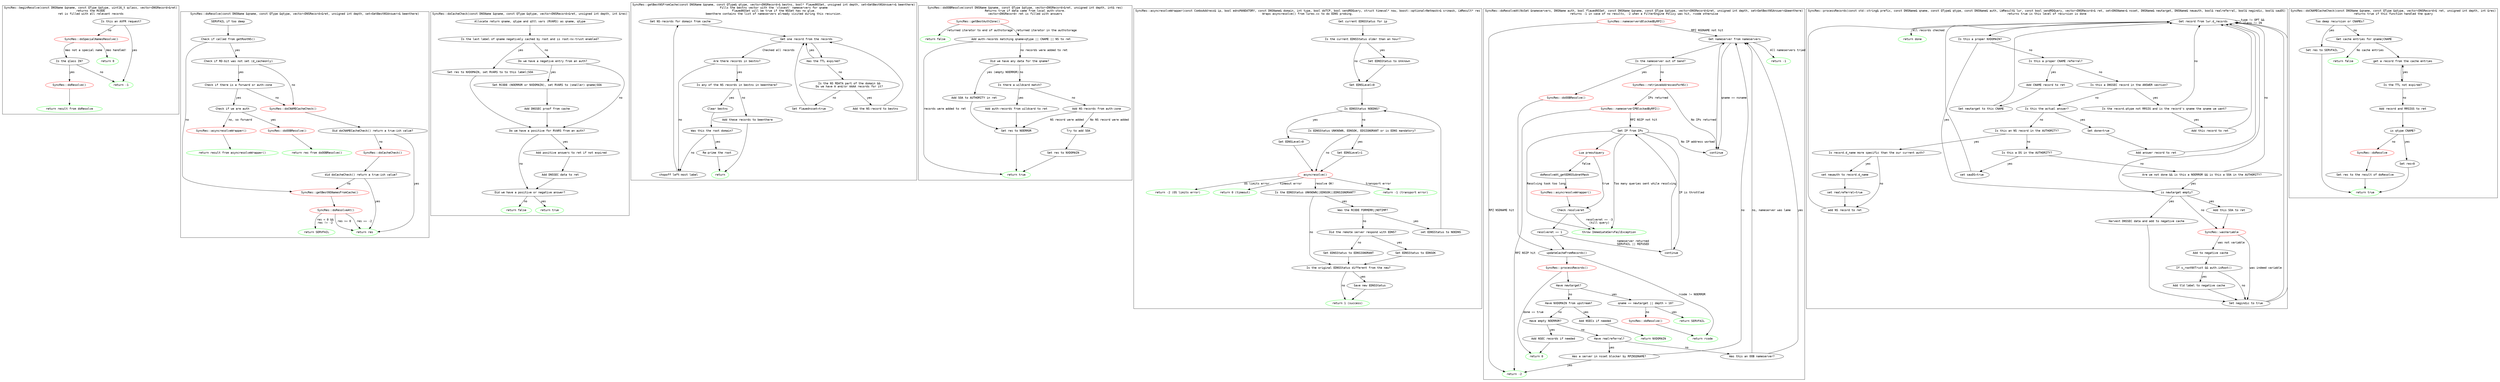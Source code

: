 digraph {
  graph [fontname = "monospace"];
  node [fontname = "monospace"];
  edge [fontname = "monospace"];

  subgraph cluster_beginResolve {
    label="SyncRes::beginResolve(const DNSName &qname, const QType &qtype, uint16_t qclass, vector<DNSRecord>&ret)\nreturns the RCODE\nret is filled with all relevant records";

    beginResolve_doResolve [label="SyncRes::doResolve()", color=red];
    beginResolve_doSpecialNamesResolve [label="SyncRes::doSpecialNamesResolve()", color=red]

    "Is this an AXFR request?";
    "Is this an AXFR request?" -> beginResolve_return_minus_1 [label=yes];
    "Is this an AXFR request?" -> beginResolve_doSpecialNamesResolve [label=no];

    beginResolve_doSpecialNamesResolve -> "Is the qlass IN?" [label="Was not a special name"];
    beginResolve_doSpecialNamesResolve -> beginResolve_return_0 [label="Was handled!"];

    "Is the qlass IN?" -> beginResolve_return_minus_1 [label=no];
    "Is the qlass IN?" -> beginResolve_doResolve [label=yes];
    beginResolve_doResolve -> beginResolve_return_doResolve;
    beginResolve_return_doResolve [label="return result from doResolve", color=green];
    beginResolve_return_0 [label="return 0", color=green];
    beginResolve_return_minus_1 [label="return -1", color=green];
  }

  subgraph cluster_doResolve {
    label="SyncRes::doResolve(const DNSName &qname, const QType &qtype, vector<DNSRecord>&ret, unsigned int depth, set<GetBestNSAnswer>& beenthere)";

    doResolve_doOOBResolve [label="SyncRes::doOOBResolve()", color=red];
    doResolve_doCNAMECacheCheck [label="SyncRes::doCNAMECacheCheck()", color=red];
    doResolve_asyncresolveWrapper [label="SyncRes::asyncresolveWrapper()", color=red];
    doResolve_doCacheCheck [label="SyncRes::doCacheCheck()", color=red];
    doResolve_getBestNSNamesFromCache [label="SyncRes::getBestNSNamesFromCache()", color=red];
    doResolve_doResolveAt [label="SyncRes::doResolveAt()", color=red];

    doResolve_return_res [label="return res", color=green];
    doResolve_return_servfail [label="return SERVFAIL", color=green];

    "SERVFAIL if too deep" -> "Check if called from getRootNS()";
    "Check if called from getRootNS()" -> "Check if RD-bit was not set (d_cacheonly)" [label=yes];
    "Check if called from getRootNS()" -> doResolve_getBestNSNamesFromCache [label=no];
    "Check if RD-bit was not set (d_cacheonly)" -> doResolve_doCNAMECacheCheck [label=no];
    "Check if RD-bit was not set (d_cacheonly)" -> "Check if there is a forward or auth-zone" [label=yes];
    "Check if there is a forward or auth-zone" -> doResolve_doCNAMECacheCheck [label=no];
    "Check if there is a forward or auth-zone" -> "Check if we are auth" [label=yes];
    "Check if we are auth" -> doResolve_asyncresolveWrapper [label="no, so forward"];
    "Check if we are auth" -> doResolve_doOOBResolve [label=yes];
    doResolve_doOOBResolve -> "return res from doOOBResolve()";
    "return res from doOOBResolve()" [color=green];
    doResolve_asyncresolveWrapper -> "return result from asyncresolveWrapper()";
    "return result from asyncresolveWrapper()" [color=green];
    doResolve_doCNAMECacheCheck -> "Did doCNAMECacheCheck() return a true-ish value?";
    "Did doCNAMECacheCheck() return a true-ish value?" -> doResolve_return_res [label=yes];
    "Did doCNAMECacheCheck() return a true-ish value?" -> doResolve_doCacheCheck [label=no];
    doResolve_doCacheCheck -> "did doCacheCheck() return a true-ish value?";
    "did doCacheCheck() return a true-ish value?" -> doResolve_return_res [label=yes];
    "did doCacheCheck() return a true-ish value?" -> doResolve_getBestNSNamesFromCache [label=no];

    doResolve_getBestNSNamesFromCache -> doResolve_doResolveAt;
    doResolve_doResolveAt -> doResolve_return_res [label="res == -2"];
    doResolve_doResolveAt -> doResolve_return_servfail [label="res < 0 &&\nres != -2"];
    doResolve_doResolveAt -> doResolve_return_res [label="res >= 0"];
  }

  subgraph cluster_doCacheCheck {
    label="SyncRes::doCacheCheck(const DNSName &qname, const QType &qtype, vector<DNSRecord>&ret, unsigned int depth, int &res)";

    doCacheCheck_return_false [label="return false", color=green];
    "Did we have a positive or negative answer?" -> doCacheCheck_return_true [label=yes];
    "Did we have a positive or negative answer?" -> doCacheCheck_return_false [label=no];
    doCacheCheck_return_true [label="return true", color=green];

    "Allocate return qname, qtype and qttl vars (RVARS) as qname, qtype" -> "Is the last label of qname negatively cached by root and is root-nx-trust enabled?";

    "Is the last label of qname negatively cached by root and is root-nx-trust enabled?" -> "Set res to NXDOMAIN, set RVARS to to this label|SOA" [label=yes];
    "Is the last label of qname negatively cached by root and is root-nx-trust enabled?" -> "Do we have a negative entry from an auth?" [label=no];
    "Do we have a negative entry from an auth?" -> "Set RCODE (NOERROR or NXDOMAIN), set RVARS to (smaller) qname|SOA" [label=yes];
    "Set RCODE (NOERROR or NXDOMAIN), set RVARS to (smaller) qname|SOA" -> "Add DNSSEC proof from cache";
    "Set res to NXDOMAIN, set RVARS to to this label|SOA" -> "Do we have a positive for RVARS from an auth?";

    "Do we have a negative entry from an auth?" -> "Do we have a positive for RVARS from an auth?" [label=no];

    "Do we have a positive for RVARS from an auth?" -> "Did we have a positive or negative answer?" [label=no];
    "Add DNSSEC proof from cache" -> "Do we have a positive for RVARS from an auth?";

    "Do we have a positive for RVARS from an auth?" -> "Add positive answers to ret if not expired" [label=yes];
    "Add positive answers to ret if not expired" -> "Add DNSSEC data to ret";
    "Add DNSSEC data to ret" -> "Did we have a positive or negative answer?";
  }

  subgraph cluster_getBestNSFromCache {
    label="SyncRes::getBestNSFromCache(const DNSName &qname, const QType& qtype, vector<DNSRecord>& bestns, bool* flawedNSSet, unsigned int depth, set<GetBestNSAnswer>& beenthere)\nFills the bestns vector with the 'closest' nameservers for qname\nflawedNSSet will be true if the NSSet has no glue.\nbeenthere contains the list of nameservers already visited during this recursion.";

    getBestNSFromCache_return [label="return", color=green];

    getBestNSFromCache_chopoff_continue -> "Get NS-records for domain from cache" -> "Get one record from the records" -> "Has the TTL expired?";
    "Get one record from the records" -> "Are there records in bestns?" [label="Checked all records"];

    "Has the TTL expired?" -> "Get one record from the records" [label=yes];
    "Has the TTL expired?" -> "Is the NS RDATA part of the domain &&\nDo we have A and/or AAAA records for it?" [label=no];
    "Is the NS RDATA part of the domain &&\nDo we have A and/or AAAA records for it?" -> "Set flawednsset=true" [label=no];

    "Is the NS RDATA part of the domain &&\nDo we have A and/or AAAA records for it?" -> "Add the NS-record to bestns" [label=yes];
    "Add the NS-record to bestns" -> "Get one record from the records";

    "Set flawednsset=true" -> "Get one record from the records";

    "Are there records in bestns?" -> getBestNSFromCache_chopoff_continue [label=no];
    "Are there records in bestns?" -> "Is any of the NS records in bestns in beenthere?" [label=yes];


    "Is any of the NS records in bestns in beenthere?" -> "Add these records to beenthere" [label=no];
    "Add these records to beenthere" -> getBestNSFromCache_return;

    "Is any of the NS records in bestns in beenthere?" -> "Clear bestns" [label=yes];
    "Clear bestns" -> "Was this the root domain?";
    "Was this the root domain?" -> getBestNSFromCache_chopoff_continue [label=no];
    "Was this the root domain?" -> "Re-prime the root" [label=yes];
    "Re-prime the root" -> getBestNSFromCache_return;
    getBestNSFromCache_chopoff_continue [label="chopoff left-most label"];

    {rank=sink; getBestNSFromCache_chopoff_continue; getBestNSFromCache_return}
  }

  subgraph cluster_doOOBResolve {
    label="SyncRes::doOOBResolve(const DNSName &qname, const QType &qtype, vector<DNSRecord>&ret, unsigned int depth, int& res)\nReturns true if data came from local auth-store.\nvector<DNSRecord> ret is filled with answers";

    doOOBResolve_getBestAuthZone [label="SyncRes::getBestAuthZone()", color=red];
    doOOBResolve_return_false [label="return false", color=green];
    doOOBResolve_return_true [label="return true", color=green];

    doOOBResolve_getBestAuthZone -> doOOBResolve_return_false [label="returned iterator to end of authstorage"];
    doOOBResolve_getBestAuthZone -> "Add auth-records matching qname+qtype || CNAME || NS to ret" [label="returned iterator in the authstorage"];
    "Add auth-records matching qname+qtype || CNAME || NS to ret" -> doOOBResolve_return_true [label="records were added to ret"]
    "Add auth-records matching qname+qtype || CNAME || NS to ret" -> "Did we have any data for the qname?" [label="no records were added to ret"];

    "Did we have any data for the qname?" -> "Add SOA to AUTHORITY in ret" [label="yes (empty NOERROR)"];
    "Add SOA to AUTHORITY in ret" -> "Set res to NOERROR" -> doOOBResolve_return_true;

    "Did we have any data for the qname?" -> "Is there a wildcard match?" [label=no];
    "Is there a wildcard match?" -> "Add auth-records from wildcard to ret" [label=yes];
    "Add auth-records from wildcard to ret" -> "Set res to NOERROR";

    "Is there a wildcard match?" -> "Add NS-records from auth-zone" [label=no];

    "Add NS-records from auth-zone" -> "Set res to NOERROR" [label="NS record were added"];
    "Add NS-records from auth-zone" -> "Try to add SOA" [label="No NS record were added"];

    "Try to add SOA" -> "Set res to NXDOMAIN" -> doOOBResolve_return_true;
  }

  subgraph cluster_asyncresolveWrapper {
    label="SyncRes::asyncresolveWrapper(const ComboAddress& ip, bool ednsMANDATORY, const DNSName& domain, int type, bool doTCP, bool sendRDQuery, struct timeval* now, boost::optional<Netmask>& srcmask, LWResult* res\nWraps asyncresolve() from lwres.cc to do EDNS probing.";

    {rank=min; "Get current EDNSStatus for ip"}

    asyncresolveWrapper_asyncresolve [label="asyncresolve()", color=red];
    asyncresolveWrapper_return_minus_1 [label="return -1 (transport error)", color=green];
    asyncresolveWrapper_return_minus_2 [label="return -2 (OS limits error)", color=green];
    asyncresolveWrapper_return_0 [label="return 0 (timeout)", color=green];
    asyncresolveWrapper_return_1 [label="return 1 (success)", color=green];
    asyncresolveWrapper_setEDNSLevel_0 [label="Set EDNSLevel=0"]
    asyncresolveWrapper_setEDNSLevel_0 -> "Is EDNSStatus NOEDNS?";

    "Get current EDNSStatus for ip" -> "Is the current EDNSStatus older than an hour?";
    "Is the current EDNSStatus older than an hour?" -> "Set EDNSStatus to Unknown" [label=yes];
    "Set EDNSStatus to Unknown" -> asyncresolveWrapper_setEDNSLevel_0;
    "Is the current EDNSStatus older than an hour?" -> asyncresolveWrapper_setEDNSLevel_0 [label=no];

    "Is EDNSStatus NOEDNS?" -> "Set EDNSLevel=0" [label=yes]
    "Set EDNSLevel=0" -> asyncresolveWrapper_asyncresolve;

    "Is EDNSStatus NOEDNS?" -> "Is EDNSStatus UNKNOWN, EDNSOK, EDSIGNORANT or is EDNS mandatory?" [label=no]
    "Is EDNSStatus UNKNOWN, EDNSOK, EDSIGNORANT or is EDNS mandatory?" -> "Set EDNSLevel=1" [label=yes]
    "Set EDNSLevel=1" -> asyncresolveWrapper_asyncresolve;
    "Is EDNSStatus UNKNOWN, EDNSOK, EDSIGNORANT or is EDNS mandatory?" ->  asyncresolveWrapper_asyncresolve [label=no];

    asyncresolveWrapper_asyncresolve -> asyncresolveWrapper_return_minus_1 [label="transport error"];
    asyncresolveWrapper_asyncresolve -> asyncresolveWrapper_return_minus_2 [label="OS limits error"];
    asyncresolveWrapper_asyncresolve -> asyncresolveWrapper_return_0 [label="timeout error"];
    asyncresolveWrapper_asyncresolve -> "Is the EDNSStatus UNKNOWN||EDNSOK||EDNSIGNORANT?" [label="resolve OK!"];

    "Is the EDNSStatus UNKNOWN||EDNSOK||EDNSIGNORANT?" -> "Was the RCODE FORMERR||NOTIMP?" [label=yes];
    "Was the RCODE FORMERR||NOTIMP?" -> "set EDNSStatus to NOEDNS" [label=yes];
    "set EDNSStatus to NOEDNS" -> "Is EDNSStatus NOEDNS?";

    "Was the RCODE FORMERR||NOTIMP?" -> "Did the remote server respond with EDNS?" [label=no];
    "Did the remote server respond with EDNS?" -> "Set EDNSStatus to EDNSOK" [label=yes];
    "Set EDNSStatus to EDNSOK" -> "Is the original EDNSStatus different from the new?";

    "Did the remote server respond with EDNS?" -> "Set EDNSStatus to EDNSIGNORANT" [label=no];
    "Set EDNSStatus to EDNSIGNORANT" -> "Is the original EDNSStatus different from the new?";

    "Is the EDNSStatus UNKNOWN||EDNSOK||EDNSIGNORANT?" -> "Is the original EDNSStatus different from the new?" [label=no];
    "Is the original EDNSStatus different from the new?" -> "Save new EDNSStatus" [label=yes];
    "Is the original EDNSStatus different from the new?" -> asyncresolveWrapper_return_1 [label=no];
    "Save new EDNSStatus" -> asyncresolveWrapper_return_1;
  }

  subgraph cluster_doResolveAt {
    label="SyncRes::doResolveAt(NsSet &nameservers, DNSName auth, bool flawedNSSet, const DNSName &qname, const QType &qtype, vector<DNSRecord>&ret, unsigned int depth, set<GetBestNSAnswer>&beenthere)\nreturns -1 in case of no results, -2 when a FilterEngine Policy was hit, rcode otherwise";

    doResolveAt_nameServersBlockedByRPZ [label="SyncRes::nameserversBlockedByRPZ()", color=red];
    doResolveAt_doOOBResolve_for_NS [label="SyncRes::doOOBResolve()", color=red];
    doResolveAt_retrieveAddressesForNS [label="SyncRes::retrieveAddressesForNS()", color=red];
    doResolveAt_nameserverIPBlockedByRPZ [label="SyncRes::nameserverIPBlockedByRPZ()", color=red];
    doResolveAt_Lua_preoutquery [label="Lua preoutquery", color=red];
    doResolveAt_asyncresolveWrapper [label="SyncRes::asyncresolveWrapper()", color=red];
    doResolveAt_processRecords [label="SyncRes::processRecords()", color=red];
    doResolveAt_doResolve [label="SyncRes::doResolve()", color=red];

    doResolveAt_return_minus_2 [label="return -2", color=green];
    doResolveAt_return_minus_1 [label="return -1", color=green];
    doResolveAt_return_0 [label="return 0", color=green];
    doResolveAt_return_rcode [label="return rcode", color=green];
    doResolveAt_return_servfail [label="return SERVFAIL", color=green];
    doResolveAt_return_nxdomain [label="return NXDOMAIN", color=green];

    doResolveAt_mainloop_continue [label="continue"];
    doResolveAt_mainloop_continue -> "Get nameserver from nameservers";

    doResolveAt_nsiploop_continue [label="continue"];
    doResolveAt_nsiploop_continue -> "Get IP from IPs";

    doResolveAt_nameServersBlockedByRPZ -> doResolveAt_return_minus_2 [label="RPZ NSDNAME hit"];
    doResolveAt_nameServersBlockedByRPZ ->  "Get nameserver from nameservers" [lhead=cluster_doResolveAt_mainloop, label="RPZ NSDNAME not hit"];

    doResolveAt_ImmediateServFailException [label="throw ImmediateServFailException", color=green];

    "Get nameserver from nameservers" -> doResolveAt_mainloop_continue [label="qname == nsname"];
    "Get nameserver from nameservers" -> doResolveAt_return_minus_1 [label="All nameservers tried"];
    "Get nameserver from nameservers" -> "Is the nameserver out of band?";
    "Is the nameserver out of band?" -> doResolveAt_doOOBResolve_for_NS [label=yes];
    doResolveAt_doOOBResolve_for_NS -> "updateCacheFromRecords()";
    "Is the nameserver out of band?" -> doResolveAt_retrieveAddressesForNS [label=no];
    doResolveAt_retrieveAddressesForNS -> doResolveAt_mainloop_continue [label="No IPs returned"];
    doResolveAt_retrieveAddressesForNS -> doResolveAt_nameserverIPBlockedByRPZ [label="IPs returned"];
    doResolveAt_nameserverIPBlockedByRPZ -> doResolveAt_return_minus_2 [label="RPZ NSIP hit"];
    doResolveAt_nameserverIPBlockedByRPZ -> "Get IP from IPs" [label="RPZ NSIP not hit"];

    "Get IP from IPs" -> doResolveAt_nsiploop_continue [label="IP is throttled"];
    "Get IP from IPs" -> doResolveAt_ImmediateServFailException [label="Too many queries sent while resolving"];
    "Get IP from IPs" -> doResolveAt_ImmediateServFailException [label="Resolving took too long"];
    "Get IP from IPs" -> doResolveAt_mainloop_continue [label="No IP address worked"];
    "Get IP from IPs" -> doResolveAt_Lua_preoutquery;

    doResolveAt_Lua_preoutquery -> "Check resolveret" [label="true"];
    doResolveAt_Lua_preoutquery -> doResolveAt_getEDNSSubnetMask [label="false"];
    doResolveAt_getEDNSSubnetMask -> doResolveAt_asyncresolveWrapper;
    doResolveAt_asyncresolveWrapper ->  "Check resolveret";
    "Check resolveret" -> doResolveAt_ImmediateServFailException [label="resolveret == -3\n(kill query)"];
    "Check resolveret" -> "resolveret == 1";
    "resolveret == 1" -> doResolveAt_nsiploop_continue [label="nameserver returned\nSERVFAIL || REFUSED"];
    "resolveret == 1" -> "updateCacheFromRecords()";
    "updateCacheFromRecords()" -> doResolveAt_return_rcode [label="rcode != NOERROR"]; // line 1473
    "updateCacheFromRecords()" -> doResolveAt_processRecords; // line 1484
    doResolveAt_processRecords -> doResolveAt_return_0 [label="done == true"];
    doResolveAt_processRecords -> "Have newtarget?";

    "Have newtarget?" -> "qname == newtarget || depth > 10?" [label=yes];
    "qname == newtarget || depth > 10?" -> doResolveAt_return_servfail [label=yes];
    "qname == newtarget || depth > 10?" -> doResolveAt_doResolve [label=no];
    doResolveAt_doResolve -> doResolveAt_return_rcode;

    "Have newtarget?" -> "Have NXDOMAIN from upstream?" [label=no];
    "Have NXDOMAIN from upstream?" -> "Add NSECs if needed" [label=yes];
    "Add NSECs if needed" -> doResolveAt_return_nxdomain;

    "Have NXDOMAIN from upstream?" -> "Have empty NOERROR?" [label=no];
    "Have empty NOERROR?" -> "Add NSEC records if needed" [label=yes];
    "Add NSEC records if needed" -> doResolveAt_return_0;

    "Have empty NOERROR?" -> "Have realreferral?" [label=no];
    "Have realreferral?" -> "Was a server in nsset blocker by RPZNSDNAME?" [label=yes];
    "Was a server in nsset blocker by RPZNSDNAME?" -> doResolveAt_return_minus_2 [label=yes];
    "Was a server in nsset blocker by RPZNSDNAME?" -> "Get nameserver from nameservers" [label=no];

    "Have realreferral?" -> "Was this an OOB nameserver?" [label=no];
    "Was this an OOB nameserver?" -> "Get nameserver from nameservers" [label="no, nameserver was lame"];
    "Was this an OOB nameserver?" -> "Get nameserver from nameservers" [label=yes];
  }

  subgraph cluster_processRecords {
    label="SyncRes::processRecords(const std::string& prefix, const DNSName& qname, const QType& qtype, const DNSName& auth, LWResult& lwr, const bool sendRDQuery, vector<DNSRecord>& ret, set<DNSName>& nsset, DNSName& newtarget, DNSName& newauth, bool& realreferral, bool& negindic, bool& sawDS)\nreturns true is this level of recursion is done";

//    { rank=same; "Get record from lwr.d_records" processRecords_return_done}

//    { rank=same; "Is this a proper CNAME referral?" "Is this a DNSSEC record in the ANSWER section?" "Is this the actual answer?" "Is this an NS record in the AUTHORITY?" "Is this a DS in the AUTHORITY?" "Is this a proper NXDOMAIN?" "Are we not done && is this a NOERROR && is this a SOA in the AUTHORITY?"}

    "Get record from lwr.d_records";
    "Get record from lwr.d_records" -> "Is this a proper NXDOMAIN?"; // line 1177
    "Get record from lwr.d_records" -> processRecords_return_done [label="All records checked"];
    "Get record from lwr.d_records" -> "Get record from lwr.d_records" [label="type != OPT &&\nclass != IN"];

    "Is this a proper NXDOMAIN?" -> "is newtarget empty?" [label=yes]; // note, we have a CNAME chasing bug here issue #679
    "is newtarget empty?" -> processRecords_wasVariable [label=no];
    "is newtarget empty?" -> "Add this SOA to ret" [label=yes];
    processRecords_wasVariable [label="SyncRes::wasVariable", color=red]
    "Add this SOA to ret" -> processRecords_wasVariable;
    processRecords_wasVariable -> "Set negindic to true" [label="was indeed variable"];
    processRecords_wasVariable -> "Add to negative cache" [label="was not variable"];
    "Add to negative cache" -> "If s_rootNXTrust && auth.isRoot()";
    "If s_rootNXTrust && auth.isRoot()" -> "Set negindic to true" [label=no];
    "If s_rootNXTrust && auth.isRoot()" -> "Add tld label to negative cache" [label=yes];
    "Add tld label to negative cache" -> "Set negindic to true";
    "Set negindic to true" -> "Get record from lwr.d_records";

    "Is this a proper NXDOMAIN?" -> "Is this a proper CNAME referral?" [label=no];
    "Is this a proper CNAME referral?" -> "Add CNAME record to ret" [label=yes];
    "Add CNAME record to ret" -> "Set newtarget to this CNAME" -> "Get record from lwr.d_records";

    "Is this a proper CNAME referral?" -> "Is this a DNSSEC record in the ANSWER section?" [label=no];
    "Is this a DNSSEC record in the ANSWER section?" -> "Is the record.qtype not RRSIG and is the record's qname the qname we want?"[label=yes];
    "Is the record.qtype not RRSIG and is the record's qname the qname we want?" -> "Add this record to ret" [label=yes];
    "Add this record to ret" -> "Get record from lwr.d_records";
    "Is the record.qtype not RRSIG and is the record's qname the qname we want?" -> "Get record from lwr.d_records" [label=no];

    "Is this a DNSSEC record in the ANSWER section?" -> "Is this the actual answer?" [label=no];
    "Is this the actual answer?" -> "Set done=true" [label=yes];
    "Set done=true" -> "Add answer record to ret" -> "Get record from lwr.d_records";

    "Is this the actual answer?" -> "Is this an NS record in the AUTHORITY?" [label=no];
    "Is this an NS record in the AUTHORITY?" -> "Is record.d_name more specific than the our current auth?" [label=yes];
    "Is record.d_name more specific than the our current auth?" -> "set newauth to record.d_name" [label=yes];
    "set newauth to record.d_name" -> "set realreferral=true" -> "add NS record to ret";
    "Is record.d_name more specific than the our current auth?" -> "add NS record to ret" [label=no];
    "add NS record to ret" -> "Get record from lwr.d_records";

    "Is this an NS record in the AUTHORITY?" -> "Is this a DS in the AUTHORITY?" [label=no];
    "Is this a DS in the AUTHORITY?" -> "set sawDS=true" [label=yes];
    "set sawDS=true" -> "Get record from lwr.d_records";

    "Is this a DS in the AUTHORITY?" -> "Are we not done && is this a NOERROR && is this a SOA in the AUTHORITY?" [label=no];
    "Are we not done && is this a NOERROR && is this a SOA in the AUTHORITY?" -> "is newtarget empty?" [label=yes];
    "is newtarget empty?" -> "Harvest DNSSEC data and add to negative cache" [label=yes];
    "is newtarget empty?" -> "Get record from lwr.d_records";
    "Harvest DNSSEC data and add to negative cache" -> "Set negindic to true" -> "Get record from lwr.d_records";

    "Are we not done && is this a NOERROR && is this a SOA in the AUTHORITY?" -> "Get record from lwr.d_records" [label=no];

    processRecords_return_done [label="return done", color=green];
  }

  subgraph cluster_doCNAMECacheCheck {
    label="SyncRes::doCNAMECacheCheck(const DNSName &qname, const QType &qtype, vector<DNSRecord>& ret, unsigned int depth, int &res)\nreturns true if this function handled the query";

    doCNAMECacheCheck_return_true [label="return true", color=green];
    doCNAMECacheCheck_return_false [label="return false", color=green];

    doCNAMECacheCheck_servfail [label="Set res to SERVFAIL"];
    doCNAMECacheCheck_servfail -> doCNAMECacheCheck_return_true;

    doCNAMECacheCheck_doResolve [label="SyncRes::doResolve", color=red];

    "Too deep recursion or CNAMEs?" -> doCNAMECacheCheck_servfail [label=yes];
    "Too deep recursion or CNAMEs?" -> "Get cache entries for qname|CNAME" [label=no];
    "Get cache entries for qname|CNAME" -> "get a record from the cache entries" -> "Is the TTL not expired?";
    "Is the TTL not expired?" -> "get a record from the cache entries" [label=yes];
    "Is the TTL not expired?" -> "Add record and RRSIGS to ret" [label=no];
    "Add record and RRSIGS to ret" -> "is qtype CNAME?";
    "is qtype CNAME?" -> doCNAMECacheCheck_doResolve [label=no];
    doCNAMECacheCheck_doResolve -> "Set res to the result of doResolve" -> doCNAMECacheCheck_return_true;
    "is qtype CNAME?" -> "Set res=0" [label=yes];
    "Set res=0" -> doCNAMECacheCheck_return_true;
    "Get cache entries for qname|CNAME" -> doCNAMECacheCheck_return_false [label="No cache entries"];
  }
}
